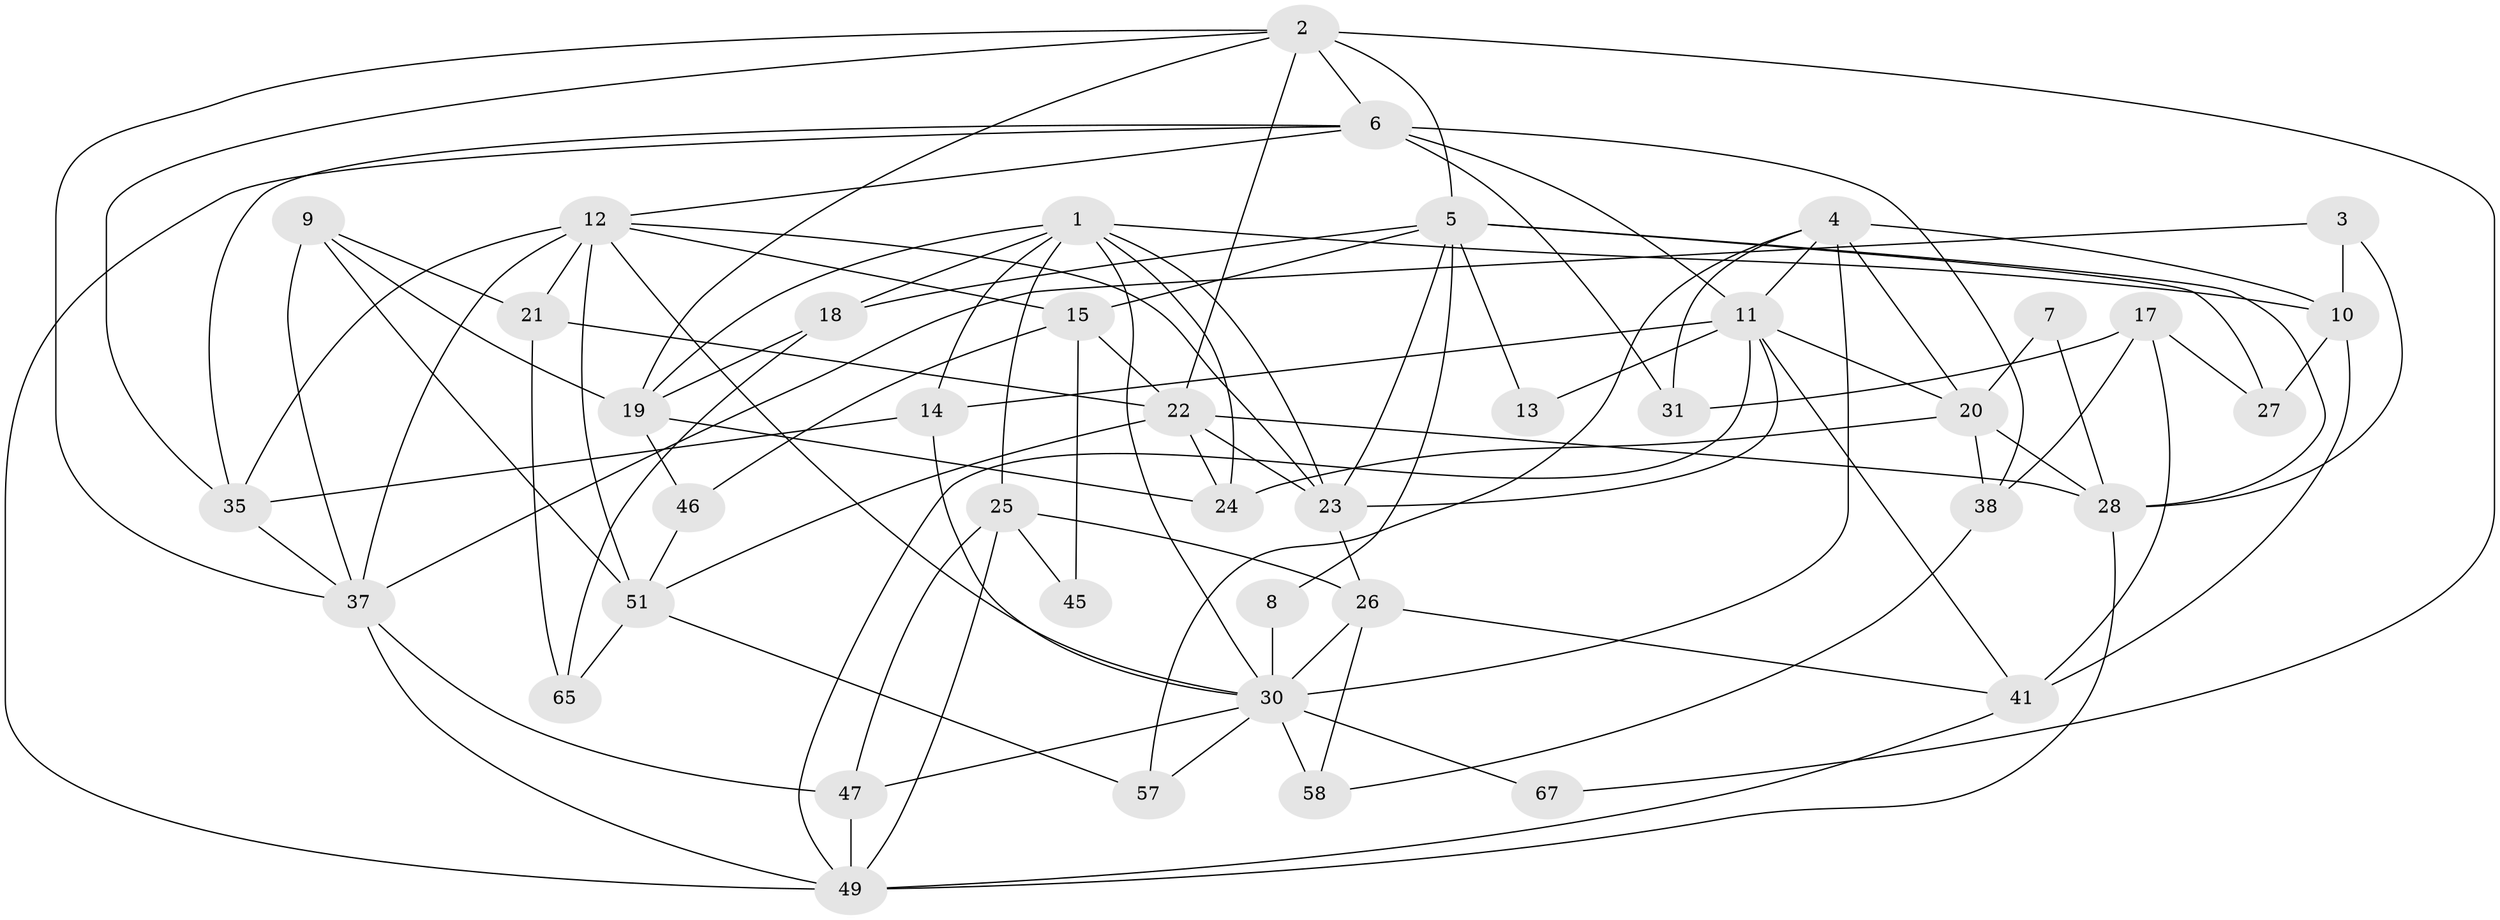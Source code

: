 // original degree distribution, {8: 0.029411764705882353, 3: 0.3088235294117647, 5: 0.23529411764705882, 2: 0.11764705882352941, 4: 0.23529411764705882, 6: 0.058823529411764705, 9: 0.014705882352941176}
// Generated by graph-tools (version 1.1) at 2025/11/02/27/25 16:11:23]
// undirected, 42 vertices, 103 edges
graph export_dot {
graph [start="1"]
  node [color=gray90,style=filled];
  1;
  2 [super="+43"];
  3;
  4 [super="+66"];
  5 [super="+34"];
  6 [super="+56"];
  7;
  8;
  9;
  10 [super="+54"];
  11 [super="+16"];
  12 [super="+53"];
  13;
  14 [super="+40"];
  15 [super="+33"];
  17 [super="+29"];
  18;
  19 [super="+52"];
  20 [super="+60"];
  21 [super="+62"];
  22 [super="+68"];
  23 [super="+32"];
  24 [super="+42"];
  25;
  26 [super="+36"];
  27;
  28 [super="+61"];
  30 [super="+63"];
  31;
  35 [super="+48"];
  37 [super="+44"];
  38 [super="+39"];
  41 [super="+50"];
  45;
  46;
  47 [super="+55"];
  49 [super="+64"];
  51 [super="+59"];
  57;
  58;
  65;
  67;
  1 -- 10;
  1 -- 18;
  1 -- 19;
  1 -- 25;
  1 -- 30;
  1 -- 24;
  1 -- 14;
  1 -- 23;
  2 -- 37;
  2 -- 19;
  2 -- 35;
  2 -- 67;
  2 -- 5;
  2 -- 6;
  2 -- 22;
  3 -- 28;
  3 -- 10;
  3 -- 37;
  4 -- 57;
  4 -- 20;
  4 -- 30;
  4 -- 31;
  4 -- 10;
  4 -- 11;
  5 -- 18;
  5 -- 13;
  5 -- 23;
  5 -- 8;
  5 -- 27;
  5 -- 15;
  5 -- 28;
  6 -- 49;
  6 -- 38;
  6 -- 12;
  6 -- 31;
  6 -- 35;
  6 -- 11;
  7 -- 28;
  7 -- 20;
  8 -- 30;
  9 -- 51 [weight=2];
  9 -- 19;
  9 -- 21;
  9 -- 37;
  10 -- 41;
  10 -- 27;
  11 -- 13 [weight=2];
  11 -- 49;
  11 -- 20;
  11 -- 14;
  11 -- 41;
  11 -- 23;
  12 -- 21;
  12 -- 51 [weight=2];
  12 -- 35;
  12 -- 37;
  12 -- 30;
  12 -- 15;
  12 -- 23;
  14 -- 35;
  14 -- 30;
  15 -- 45;
  15 -- 46;
  15 -- 22;
  17 -- 27;
  17 -- 31;
  17 -- 38;
  17 -- 41;
  18 -- 19;
  18 -- 65;
  19 -- 24;
  19 -- 46;
  20 -- 28;
  20 -- 24;
  20 -- 38;
  21 -- 22;
  21 -- 65;
  22 -- 24;
  22 -- 28;
  22 -- 23;
  22 -- 51;
  23 -- 26;
  25 -- 26;
  25 -- 45;
  25 -- 47;
  25 -- 49;
  26 -- 41;
  26 -- 58;
  26 -- 30;
  28 -- 49;
  30 -- 58 [weight=2];
  30 -- 57;
  30 -- 67;
  30 -- 47;
  35 -- 37;
  37 -- 49;
  37 -- 47;
  38 -- 58;
  41 -- 49;
  46 -- 51;
  47 -- 49 [weight=2];
  51 -- 57;
  51 -- 65;
}
